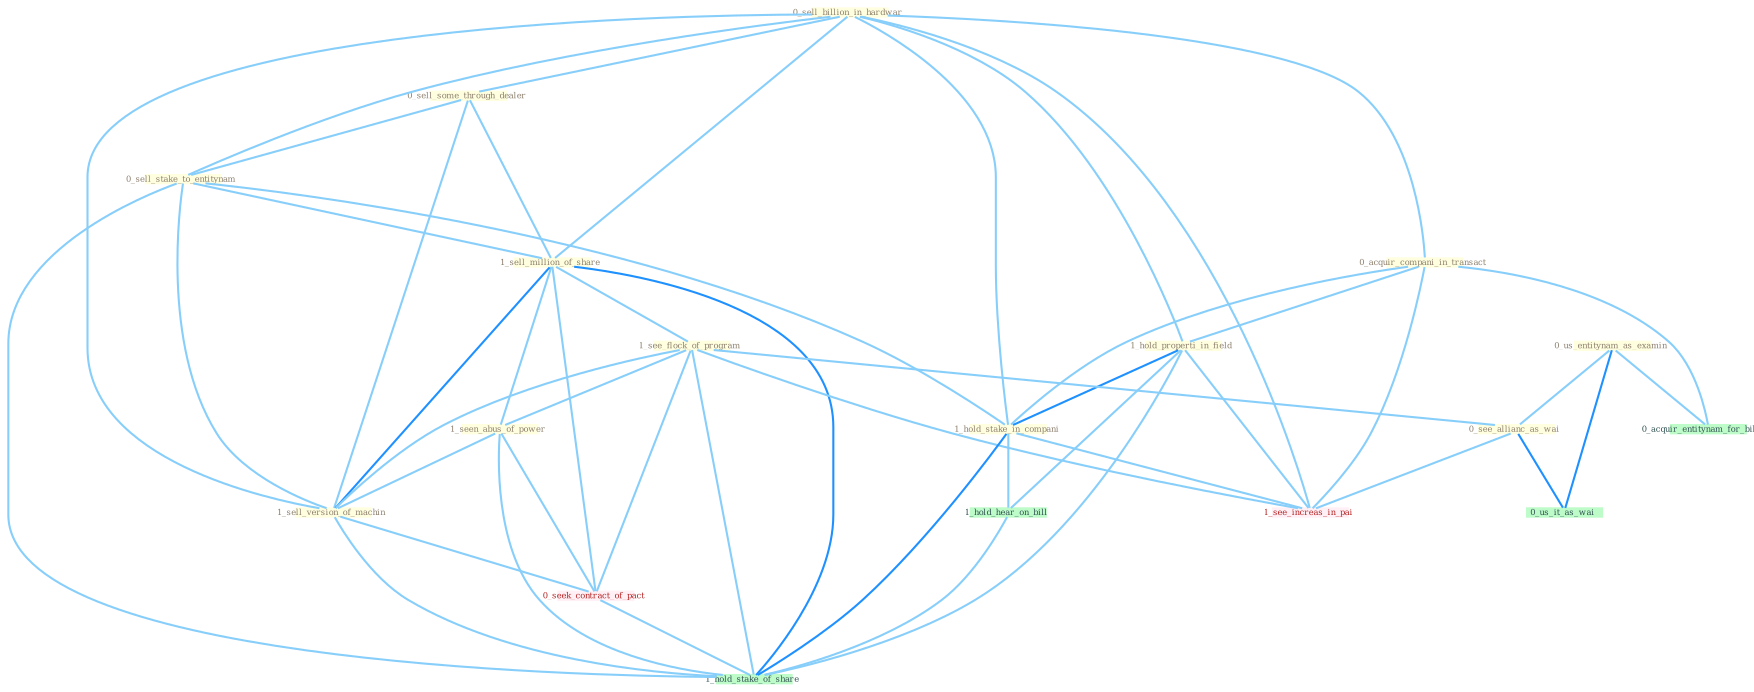 Graph G{ 
    node
    [shape=polygon,style=filled,width=.5,height=.06,color="#BDFCC9",fixedsize=true,fontsize=4,
    fontcolor="#2f4f4f"];
    {node
    [color="#ffffe0", fontcolor="#8b7d6b"] "0_sell_billion_in_hardwar " "0_sell_some_through_dealer " "0_acquir_compani_in_transact " "0_sell_stake_to_entitynam " "1_sell_million_of_share " "1_hold_properti_in_field " "1_see_flock_of_program " "1_seen_abus_of_power " "1_hold_stake_in_compani " "1_sell_version_of_machin " "0_us_entitynam_as_examin " "0_see_allianc_as_wai "}
{node [color="#fff0f5", fontcolor="#b22222"] "0_seek_contract_of_pact " "1_see_increas_in_pai "}
edge [color="#B0E2FF"];

	"0_sell_billion_in_hardwar " -- "0_sell_some_through_dealer " [w="1", color="#87cefa" ];
	"0_sell_billion_in_hardwar " -- "0_acquir_compani_in_transact " [w="1", color="#87cefa" ];
	"0_sell_billion_in_hardwar " -- "0_sell_stake_to_entitynam " [w="1", color="#87cefa" ];
	"0_sell_billion_in_hardwar " -- "1_sell_million_of_share " [w="1", color="#87cefa" ];
	"0_sell_billion_in_hardwar " -- "1_hold_properti_in_field " [w="1", color="#87cefa" ];
	"0_sell_billion_in_hardwar " -- "1_hold_stake_in_compani " [w="1", color="#87cefa" ];
	"0_sell_billion_in_hardwar " -- "1_sell_version_of_machin " [w="1", color="#87cefa" ];
	"0_sell_billion_in_hardwar " -- "1_see_increas_in_pai " [w="1", color="#87cefa" ];
	"0_sell_some_through_dealer " -- "0_sell_stake_to_entitynam " [w="1", color="#87cefa" ];
	"0_sell_some_through_dealer " -- "1_sell_million_of_share " [w="1", color="#87cefa" ];
	"0_sell_some_through_dealer " -- "1_sell_version_of_machin " [w="1", color="#87cefa" ];
	"0_acquir_compani_in_transact " -- "1_hold_properti_in_field " [w="1", color="#87cefa" ];
	"0_acquir_compani_in_transact " -- "1_hold_stake_in_compani " [w="1", color="#87cefa" ];
	"0_acquir_compani_in_transact " -- "0_acquir_entitynam_for_billion " [w="1", color="#87cefa" ];
	"0_acquir_compani_in_transact " -- "1_see_increas_in_pai " [w="1", color="#87cefa" ];
	"0_sell_stake_to_entitynam " -- "1_sell_million_of_share " [w="1", color="#87cefa" ];
	"0_sell_stake_to_entitynam " -- "1_hold_stake_in_compani " [w="1", color="#87cefa" ];
	"0_sell_stake_to_entitynam " -- "1_sell_version_of_machin " [w="1", color="#87cefa" ];
	"0_sell_stake_to_entitynam " -- "1_hold_stake_of_share " [w="1", color="#87cefa" ];
	"1_sell_million_of_share " -- "1_see_flock_of_program " [w="1", color="#87cefa" ];
	"1_sell_million_of_share " -- "1_seen_abus_of_power " [w="1", color="#87cefa" ];
	"1_sell_million_of_share " -- "1_sell_version_of_machin " [w="2", color="#1e90ff" , len=0.8];
	"1_sell_million_of_share " -- "0_seek_contract_of_pact " [w="1", color="#87cefa" ];
	"1_sell_million_of_share " -- "1_hold_stake_of_share " [w="2", color="#1e90ff" , len=0.8];
	"1_hold_properti_in_field " -- "1_hold_stake_in_compani " [w="2", color="#1e90ff" , len=0.8];
	"1_hold_properti_in_field " -- "1_see_increas_in_pai " [w="1", color="#87cefa" ];
	"1_hold_properti_in_field " -- "1_hold_hear_on_bill " [w="1", color="#87cefa" ];
	"1_hold_properti_in_field " -- "1_hold_stake_of_share " [w="1", color="#87cefa" ];
	"1_see_flock_of_program " -- "1_seen_abus_of_power " [w="1", color="#87cefa" ];
	"1_see_flock_of_program " -- "1_sell_version_of_machin " [w="1", color="#87cefa" ];
	"1_see_flock_of_program " -- "0_see_allianc_as_wai " [w="1", color="#87cefa" ];
	"1_see_flock_of_program " -- "0_seek_contract_of_pact " [w="1", color="#87cefa" ];
	"1_see_flock_of_program " -- "1_see_increas_in_pai " [w="1", color="#87cefa" ];
	"1_see_flock_of_program " -- "1_hold_stake_of_share " [w="1", color="#87cefa" ];
	"1_seen_abus_of_power " -- "1_sell_version_of_machin " [w="1", color="#87cefa" ];
	"1_seen_abus_of_power " -- "0_seek_contract_of_pact " [w="1", color="#87cefa" ];
	"1_seen_abus_of_power " -- "1_hold_stake_of_share " [w="1", color="#87cefa" ];
	"1_hold_stake_in_compani " -- "1_see_increas_in_pai " [w="1", color="#87cefa" ];
	"1_hold_stake_in_compani " -- "1_hold_hear_on_bill " [w="1", color="#87cefa" ];
	"1_hold_stake_in_compani " -- "1_hold_stake_of_share " [w="2", color="#1e90ff" , len=0.8];
	"1_sell_version_of_machin " -- "0_seek_contract_of_pact " [w="1", color="#87cefa" ];
	"1_sell_version_of_machin " -- "1_hold_stake_of_share " [w="1", color="#87cefa" ];
	"0_us_entitynam_as_examin " -- "0_see_allianc_as_wai " [w="1", color="#87cefa" ];
	"0_us_entitynam_as_examin " -- "0_us_it_as_wai " [w="2", color="#1e90ff" , len=0.8];
	"0_us_entitynam_as_examin " -- "0_acquir_entitynam_for_billion " [w="1", color="#87cefa" ];
	"0_see_allianc_as_wai " -- "0_us_it_as_wai " [w="2", color="#1e90ff" , len=0.8];
	"0_see_allianc_as_wai " -- "1_see_increas_in_pai " [w="1", color="#87cefa" ];
	"0_seek_contract_of_pact " -- "1_hold_stake_of_share " [w="1", color="#87cefa" ];
	"1_hold_hear_on_bill " -- "1_hold_stake_of_share " [w="1", color="#87cefa" ];
}